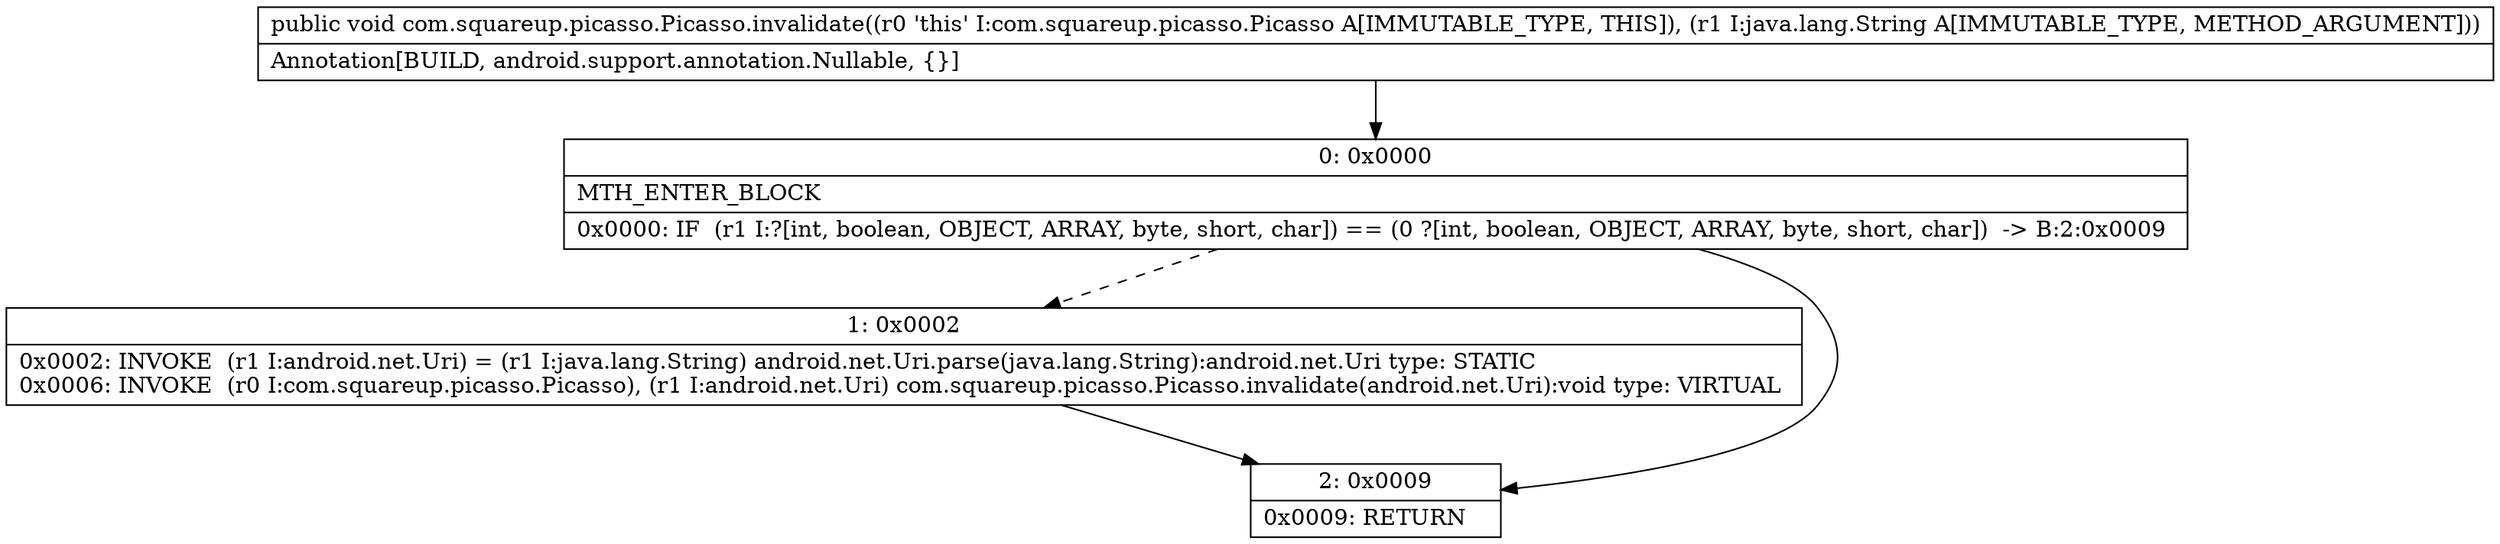 digraph "CFG forcom.squareup.picasso.Picasso.invalidate(Ljava\/lang\/String;)V" {
Node_0 [shape=record,label="{0\:\ 0x0000|MTH_ENTER_BLOCK\l|0x0000: IF  (r1 I:?[int, boolean, OBJECT, ARRAY, byte, short, char]) == (0 ?[int, boolean, OBJECT, ARRAY, byte, short, char])  \-\> B:2:0x0009 \l}"];
Node_1 [shape=record,label="{1\:\ 0x0002|0x0002: INVOKE  (r1 I:android.net.Uri) = (r1 I:java.lang.String) android.net.Uri.parse(java.lang.String):android.net.Uri type: STATIC \l0x0006: INVOKE  (r0 I:com.squareup.picasso.Picasso), (r1 I:android.net.Uri) com.squareup.picasso.Picasso.invalidate(android.net.Uri):void type: VIRTUAL \l}"];
Node_2 [shape=record,label="{2\:\ 0x0009|0x0009: RETURN   \l}"];
MethodNode[shape=record,label="{public void com.squareup.picasso.Picasso.invalidate((r0 'this' I:com.squareup.picasso.Picasso A[IMMUTABLE_TYPE, THIS]), (r1 I:java.lang.String A[IMMUTABLE_TYPE, METHOD_ARGUMENT]))  | Annotation[BUILD, android.support.annotation.Nullable, \{\}]\l}"];
MethodNode -> Node_0;
Node_0 -> Node_1[style=dashed];
Node_0 -> Node_2;
Node_1 -> Node_2;
}

